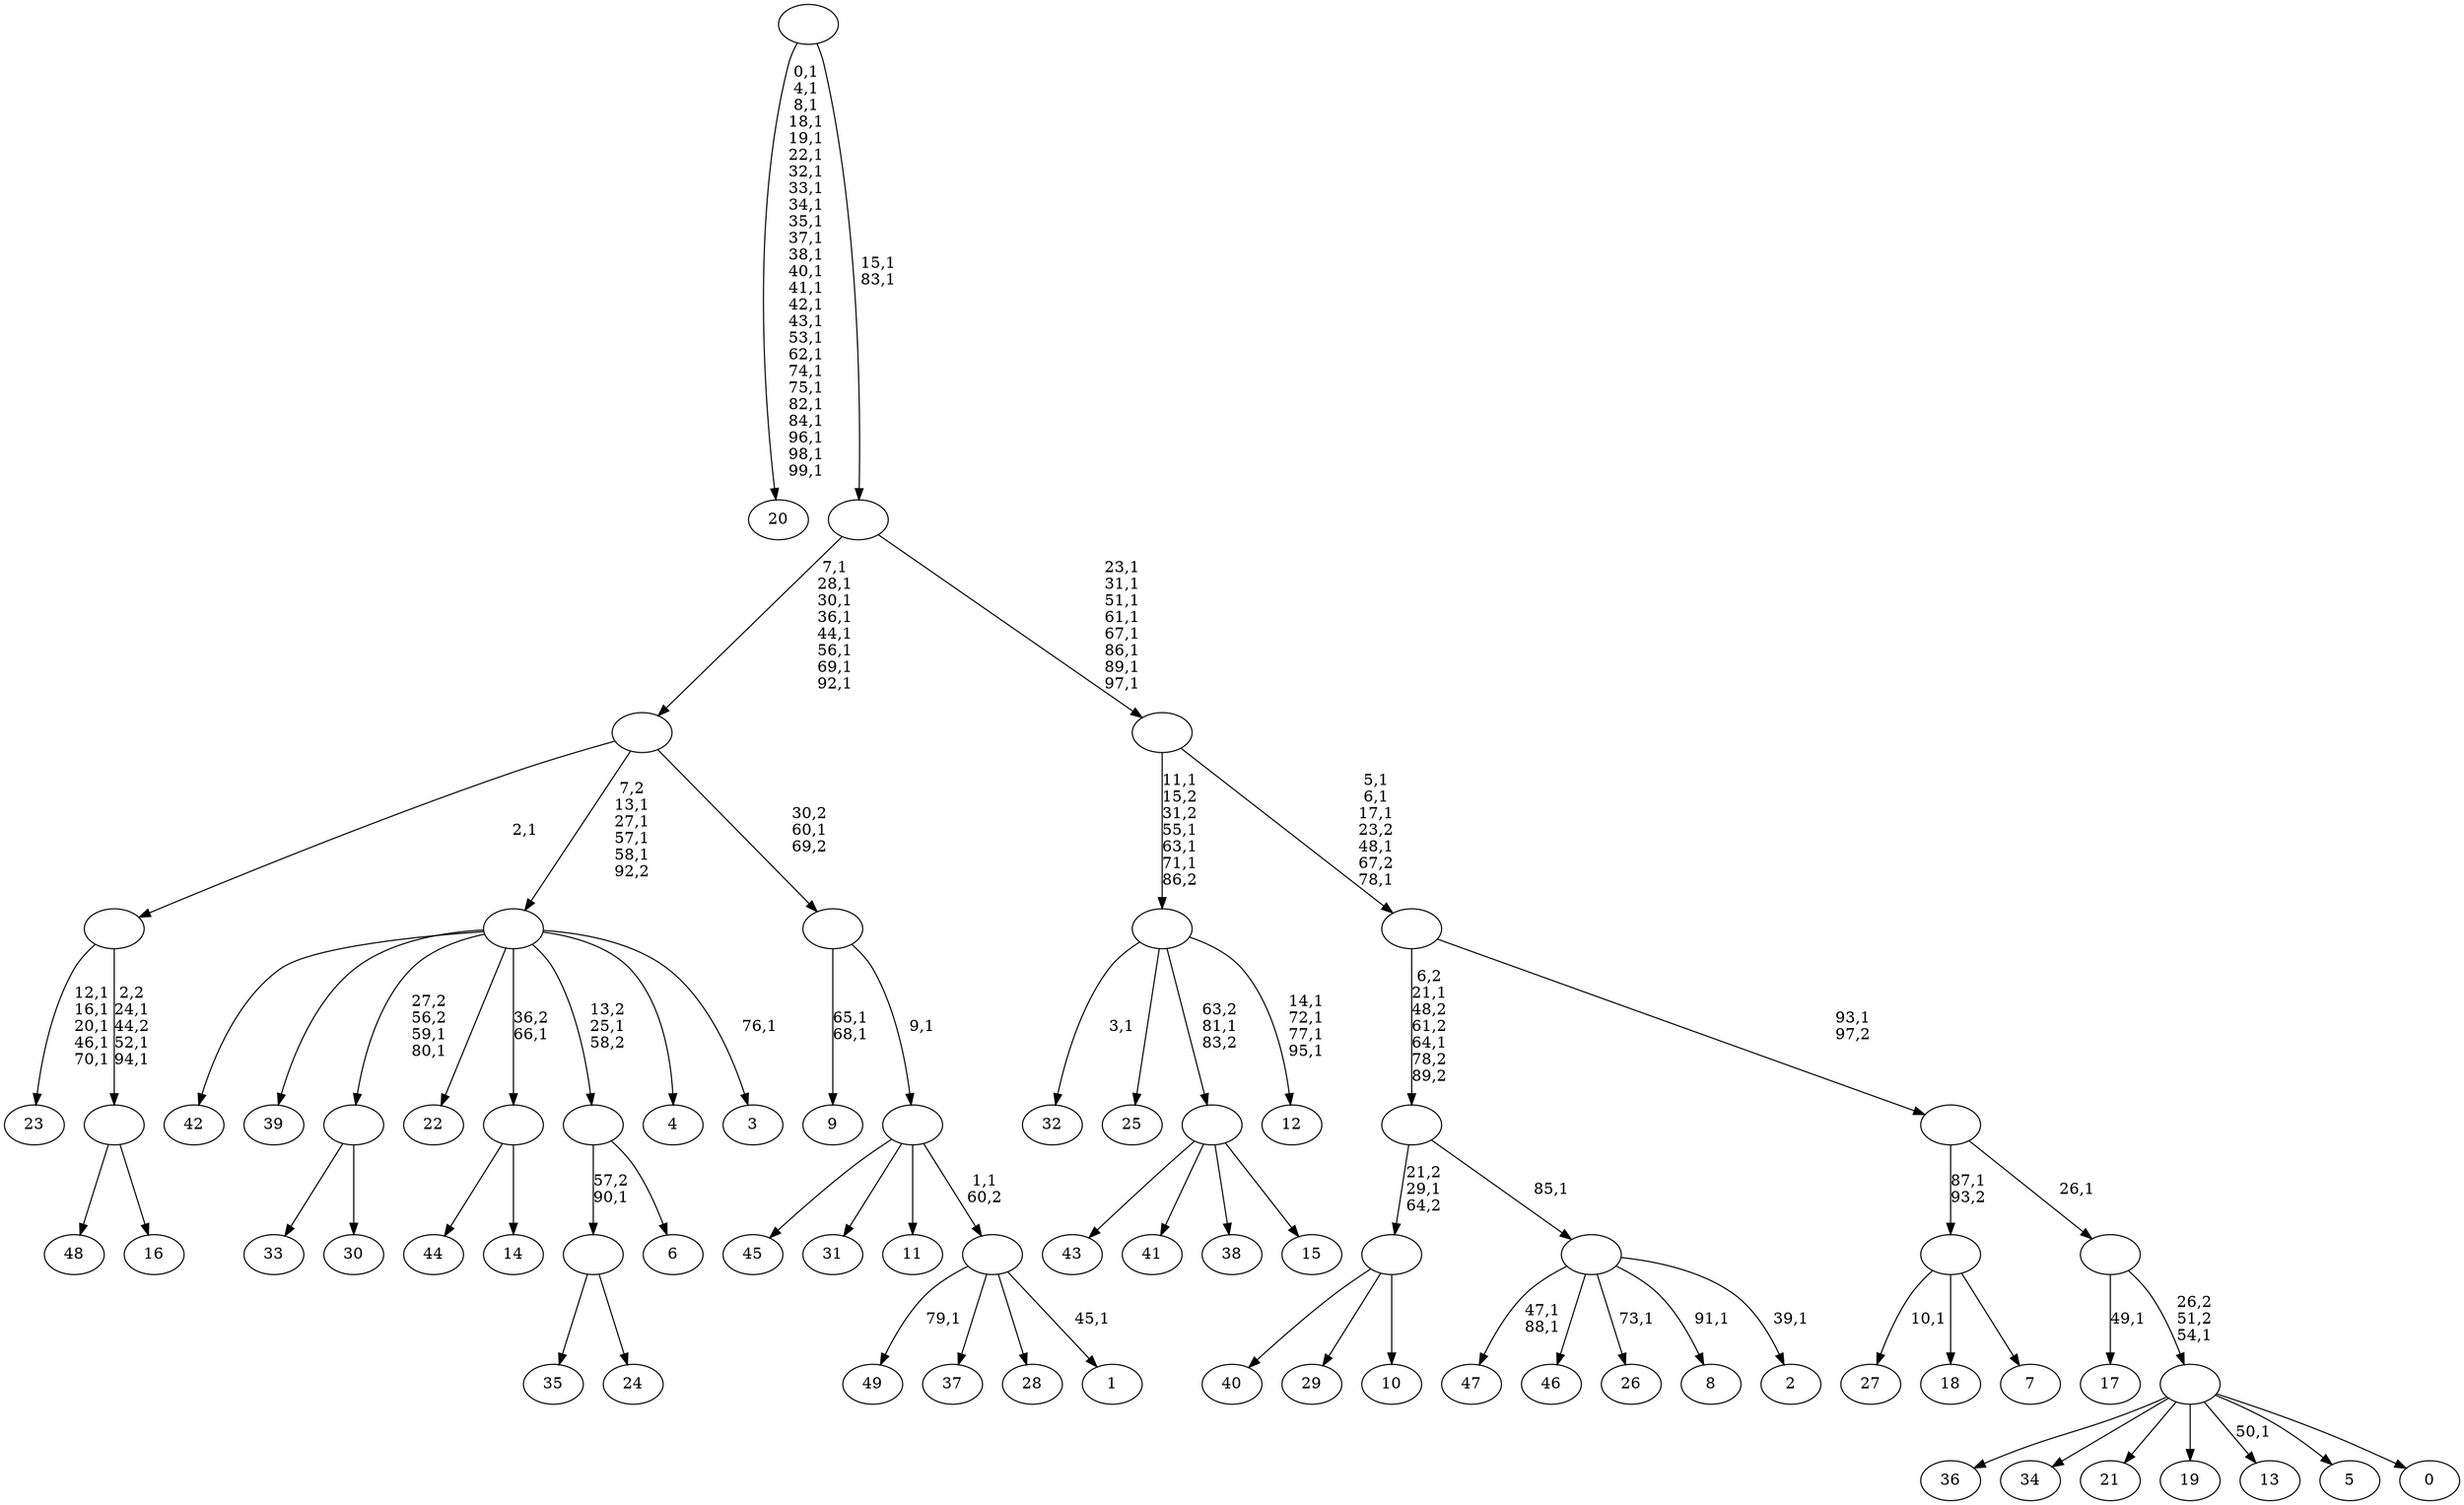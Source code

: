 digraph T {
	150 [label="49"]
	148 [label="48"]
	147 [label="47"]
	144 [label="46"]
	143 [label="45"]
	142 [label="44"]
	141 [label="43"]
	140 [label="42"]
	139 [label="41"]
	138 [label="40"]
	137 [label="39"]
	136 [label="38"]
	135 [label="37"]
	134 [label="36"]
	133 [label="35"]
	132 [label="34"]
	131 [label="33"]
	130 [label="32"]
	128 [label="31"]
	127 [label="30"]
	126 [label=""]
	124 [label="29"]
	123 [label="28"]
	122 [label="27"]
	120 [label="26"]
	118 [label="25"]
	117 [label="24"]
	116 [label=""]
	115 [label="23"]
	109 [label="22"]
	108 [label="21"]
	107 [label="20"]
	81 [label="19"]
	80 [label="18"]
	79 [label="17"]
	77 [label="16"]
	76 [label=""]
	73 [label=""]
	72 [label="15"]
	71 [label=""]
	70 [label="14"]
	69 [label=""]
	68 [label="13"]
	66 [label="12"]
	61 [label=""]
	57 [label="11"]
	56 [label="10"]
	55 [label=""]
	54 [label="9"]
	51 [label="8"]
	49 [label="7"]
	48 [label=""]
	47 [label="6"]
	46 [label=""]
	45 [label="5"]
	44 [label="4"]
	43 [label="3"]
	41 [label=""]
	37 [label="2"]
	35 [label=""]
	34 [label=""]
	32 [label="1"]
	30 [label=""]
	29 [label=""]
	28 [label=""]
	27 [label=""]
	19 [label="0"]
	18 [label=""]
	17 [label=""]
	16 [label=""]
	15 [label=""]
	10 [label=""]
	2 [label=""]
	0 [label=""]
	126 -> 131 [label=""]
	126 -> 127 [label=""]
	116 -> 133 [label=""]
	116 -> 117 [label=""]
	76 -> 148 [label=""]
	76 -> 77 [label=""]
	73 -> 76 [label="2,2\n24,1\n44,2\n52,1\n94,1"]
	73 -> 115 [label="12,1\n16,1\n20,1\n46,1\n70,1"]
	71 -> 141 [label=""]
	71 -> 139 [label=""]
	71 -> 136 [label=""]
	71 -> 72 [label=""]
	69 -> 142 [label=""]
	69 -> 70 [label=""]
	61 -> 66 [label="14,1\n72,1\n77,1\n95,1"]
	61 -> 130 [label="3,1"]
	61 -> 118 [label=""]
	61 -> 71 [label="63,2\n81,1\n83,2"]
	55 -> 138 [label=""]
	55 -> 124 [label=""]
	55 -> 56 [label=""]
	48 -> 122 [label="10,1"]
	48 -> 80 [label=""]
	48 -> 49 [label=""]
	46 -> 116 [label="57,2\n90,1"]
	46 -> 47 [label=""]
	41 -> 43 [label="76,1"]
	41 -> 126 [label="27,2\n56,2\n59,1\n80,1"]
	41 -> 140 [label=""]
	41 -> 137 [label=""]
	41 -> 109 [label=""]
	41 -> 69 [label="36,2\n66,1"]
	41 -> 46 [label="13,2\n25,1\n58,2"]
	41 -> 44 [label=""]
	35 -> 37 [label="39,1"]
	35 -> 51 [label="91,1"]
	35 -> 120 [label="73,1"]
	35 -> 147 [label="47,1\n88,1"]
	35 -> 144 [label=""]
	34 -> 55 [label="21,2\n29,1\n64,2"]
	34 -> 35 [label="85,1"]
	30 -> 32 [label="45,1"]
	30 -> 150 [label="79,1"]
	30 -> 135 [label=""]
	30 -> 123 [label=""]
	29 -> 143 [label=""]
	29 -> 128 [label=""]
	29 -> 57 [label=""]
	29 -> 30 [label="1,1\n60,2"]
	28 -> 54 [label="65,1\n68,1"]
	28 -> 29 [label="9,1"]
	27 -> 41 [label="7,2\n13,1\n27,1\n57,1\n58,1\n92,2"]
	27 -> 73 [label="2,1"]
	27 -> 28 [label="30,2\n60,1\n69,2"]
	18 -> 68 [label="50,1"]
	18 -> 134 [label=""]
	18 -> 132 [label=""]
	18 -> 108 [label=""]
	18 -> 81 [label=""]
	18 -> 45 [label=""]
	18 -> 19 [label=""]
	17 -> 79 [label="49,1"]
	17 -> 18 [label="26,2\n51,2\n54,1"]
	16 -> 48 [label="87,1\n93,2"]
	16 -> 17 [label="26,1"]
	15 -> 34 [label="6,2\n21,1\n48,2\n61,2\n64,1\n78,2\n89,2"]
	15 -> 16 [label="93,1\n97,2"]
	10 -> 15 [label="5,1\n6,1\n17,1\n23,2\n48,1\n67,2\n78,1"]
	10 -> 61 [label="11,1\n15,2\n31,2\n55,1\n63,1\n71,1\n86,2"]
	2 -> 10 [label="23,1\n31,1\n51,1\n61,1\n67,1\n86,1\n89,1\n97,1"]
	2 -> 27 [label="7,1\n28,1\n30,1\n36,1\n44,1\n56,1\n69,1\n92,1"]
	0 -> 2 [label="15,1\n83,1"]
	0 -> 107 [label="0,1\n4,1\n8,1\n18,1\n19,1\n22,1\n32,1\n33,1\n34,1\n35,1\n37,1\n38,1\n40,1\n41,1\n42,1\n43,1\n53,1\n62,1\n74,1\n75,1\n82,1\n84,1\n96,1\n98,1\n99,1"]
}
